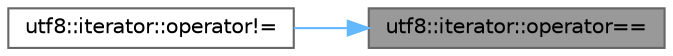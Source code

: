 digraph "utf8::iterator::operator=="
{
 // INTERACTIVE_SVG=YES
 // LATEX_PDF_SIZE
  bgcolor="transparent";
  edge [fontname=Helvetica,fontsize=10,labelfontname=Helvetica,labelfontsize=10];
  node [fontname=Helvetica,fontsize=10,shape=box,height=0.2,width=0.4];
  rankdir="RL";
  Node1 [label="utf8::iterator::operator==",height=0.2,width=0.4,color="gray40", fillcolor="grey60", style="filled", fontcolor="black",tooltip=" "];
  Node1 -> Node2 [dir="back",color="steelblue1",style="solid"];
  Node2 [label="utf8::iterator::operator!=",height=0.2,width=0.4,color="grey40", fillcolor="white", style="filled",URL="$classutf8_1_1iterator.html#ad978fbd25610e24b9c1f5cabedf41923",tooltip=" "];
}
